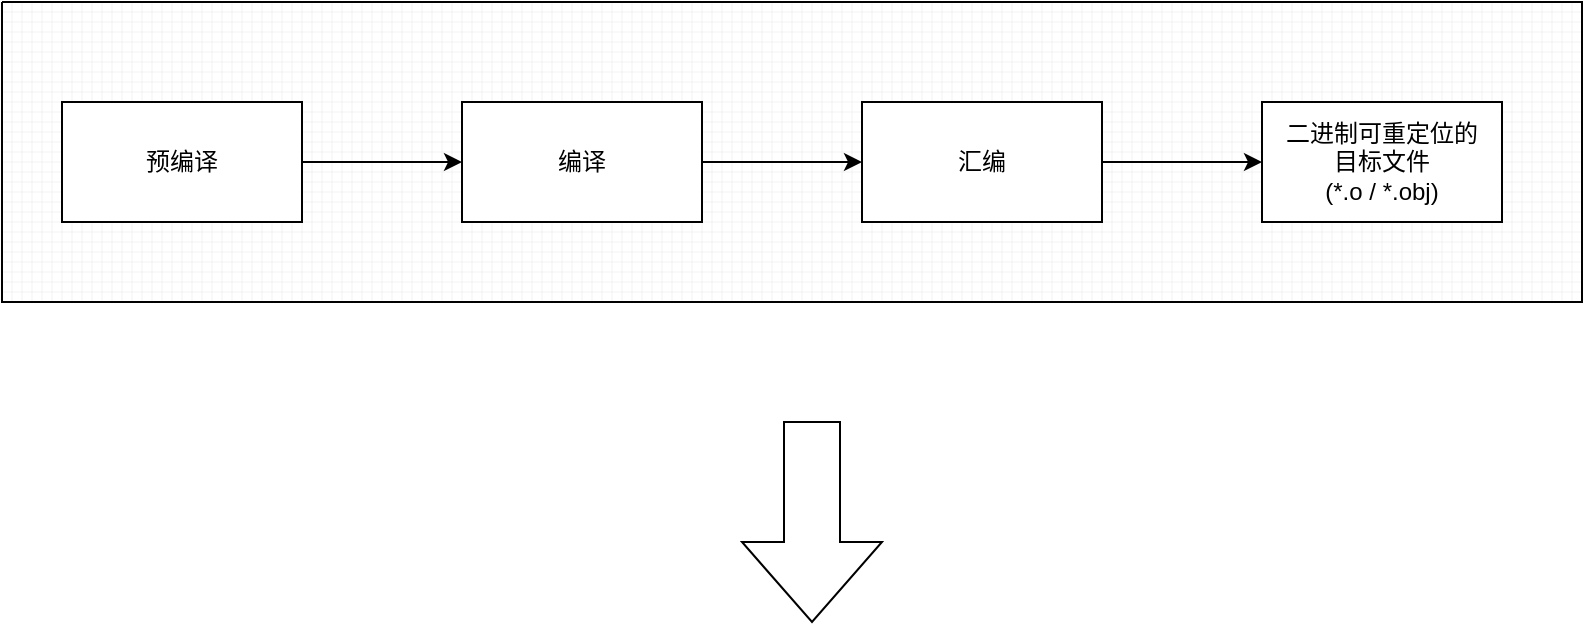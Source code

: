 <mxfile version="20.0.4" type="github">
  <diagram id="RZyw4G-o4c_c2s-WrFrg" name="Page-1">
    <mxGraphModel dx="601" dy="752" grid="1" gridSize="10" guides="1" tooltips="1" connect="1" arrows="1" fold="1" page="1" pageScale="1" pageWidth="827" pageHeight="1169" math="0" shadow="0">
      <root>
        <mxCell id="0" />
        <mxCell id="1" parent="0" />
        <mxCell id="ByVQkrCW0zfX2t-rchdg-2" value="" style="verticalLabelPosition=bottom;verticalAlign=top;html=1;shape=mxgraph.basic.patternFillRect;fillStyle=grid;step=5;fillStrokeWidth=0.2;fillStrokeColor=#dddddd;" vertex="1" parent="1">
          <mxGeometry x="170" y="140" width="790" height="150" as="geometry" />
        </mxCell>
        <mxCell id="IyV-ai70B1WYSoMZ3HjI-3" value="" style="edgeStyle=orthogonalEdgeStyle;rounded=0;orthogonalLoop=1;jettySize=auto;html=1;" parent="1" source="IyV-ai70B1WYSoMZ3HjI-1" target="IyV-ai70B1WYSoMZ3HjI-2" edge="1">
          <mxGeometry relative="1" as="geometry" />
        </mxCell>
        <mxCell id="IyV-ai70B1WYSoMZ3HjI-1" value="预编译" style="rounded=0;whiteSpace=wrap;html=1;" parent="1" vertex="1">
          <mxGeometry x="200" y="190" width="120" height="60" as="geometry" />
        </mxCell>
        <mxCell id="IyV-ai70B1WYSoMZ3HjI-5" value="" style="edgeStyle=orthogonalEdgeStyle;rounded=0;orthogonalLoop=1;jettySize=auto;html=1;" parent="1" source="IyV-ai70B1WYSoMZ3HjI-2" target="IyV-ai70B1WYSoMZ3HjI-4" edge="1">
          <mxGeometry relative="1" as="geometry" />
        </mxCell>
        <mxCell id="IyV-ai70B1WYSoMZ3HjI-2" value="编译" style="rounded=0;whiteSpace=wrap;html=1;" parent="1" vertex="1">
          <mxGeometry x="400" y="190" width="120" height="60" as="geometry" />
        </mxCell>
        <mxCell id="IyV-ai70B1WYSoMZ3HjI-7" value="" style="edgeStyle=orthogonalEdgeStyle;rounded=0;orthogonalLoop=1;jettySize=auto;html=1;" parent="1" source="IyV-ai70B1WYSoMZ3HjI-4" target="IyV-ai70B1WYSoMZ3HjI-6" edge="1">
          <mxGeometry relative="1" as="geometry" />
        </mxCell>
        <mxCell id="IyV-ai70B1WYSoMZ3HjI-4" value="汇编" style="rounded=0;whiteSpace=wrap;html=1;" parent="1" vertex="1">
          <mxGeometry x="600" y="190" width="120" height="60" as="geometry" />
        </mxCell>
        <mxCell id="IyV-ai70B1WYSoMZ3HjI-6" value="二进制可重定位的&lt;br&gt;目标文件&lt;br&gt;(*.o / *.obj)" style="rounded=0;whiteSpace=wrap;html=1;" parent="1" vertex="1">
          <mxGeometry x="800" y="190" width="120" height="60" as="geometry" />
        </mxCell>
        <mxCell id="ByVQkrCW0zfX2t-rchdg-1" value="" style="html=1;shadow=0;dashed=0;align=center;verticalAlign=middle;shape=mxgraph.arrows2.arrow;dy=0.6;dx=40;direction=south;notch=0;" vertex="1" parent="1">
          <mxGeometry x="540" y="350" width="70" height="100" as="geometry" />
        </mxCell>
      </root>
    </mxGraphModel>
  </diagram>
</mxfile>
